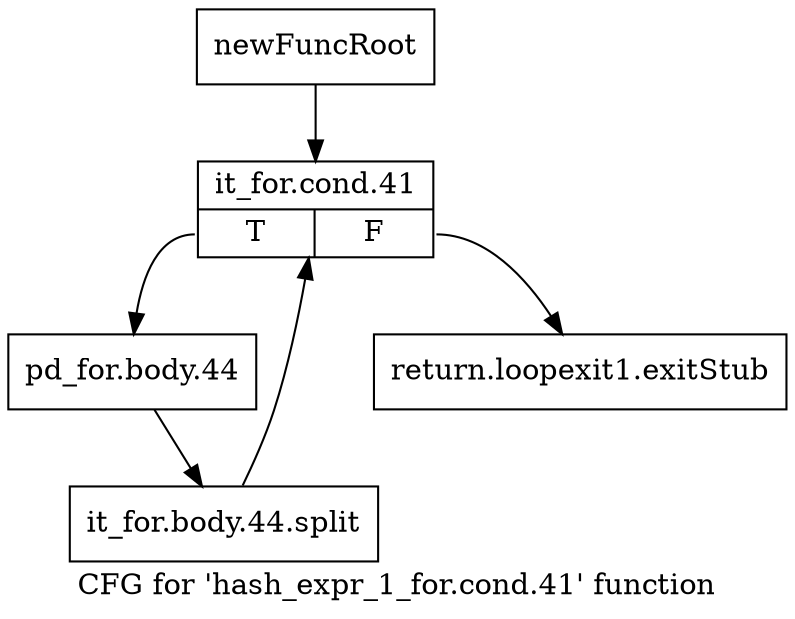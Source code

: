 digraph "CFG for 'hash_expr_1_for.cond.41' function" {
	label="CFG for 'hash_expr_1_for.cond.41' function";

	Node0xb16cd00 [shape=record,label="{newFuncRoot}"];
	Node0xb16cd00 -> Node0xb16cda0;
	Node0xb16cd50 [shape=record,label="{return.loopexit1.exitStub}"];
	Node0xb16cda0 [shape=record,label="{it_for.cond.41|{<s0>T|<s1>F}}"];
	Node0xb16cda0:s0 -> Node0xb16cdf0;
	Node0xb16cda0:s1 -> Node0xb16cd50;
	Node0xb16cdf0 [shape=record,label="{pd_for.body.44}"];
	Node0xb16cdf0 -> Node0xf634890;
	Node0xf634890 [shape=record,label="{it_for.body.44.split}"];
	Node0xf634890 -> Node0xb16cda0;
}
